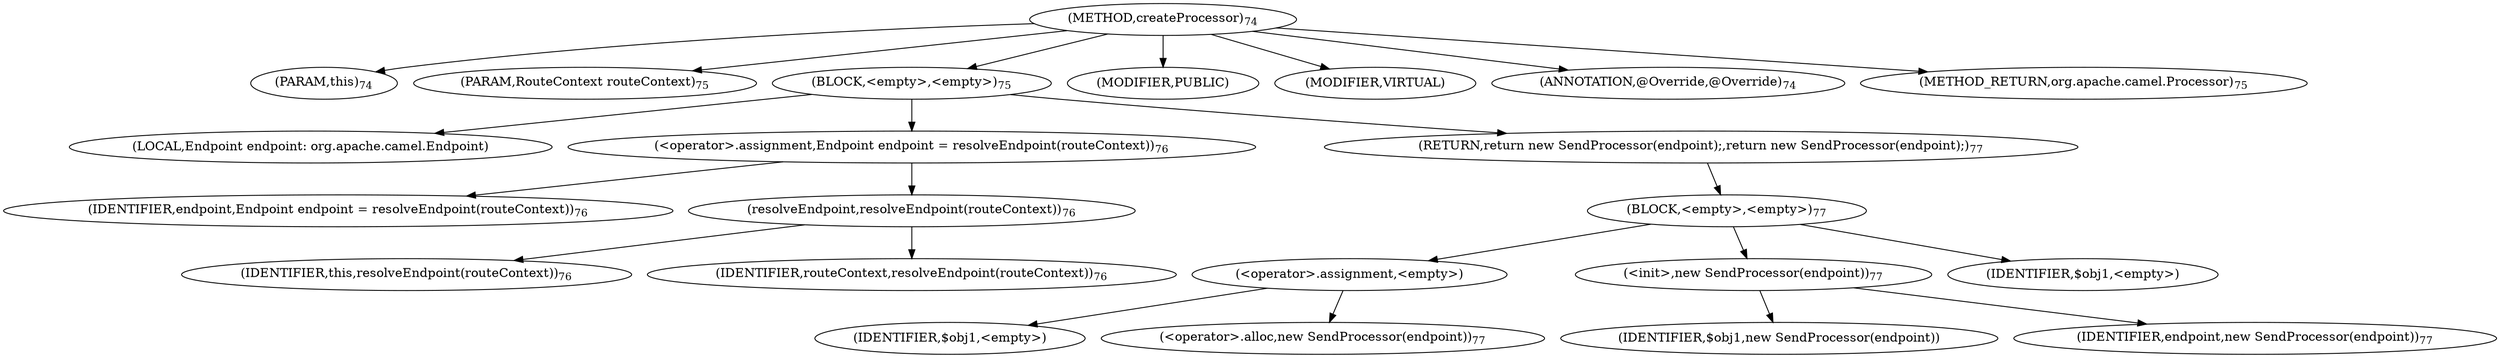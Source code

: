digraph "createProcessor" {  
"127" [label = <(METHOD,createProcessor)<SUB>74</SUB>> ]
"14" [label = <(PARAM,this)<SUB>74</SUB>> ]
"128" [label = <(PARAM,RouteContext routeContext)<SUB>75</SUB>> ]
"129" [label = <(BLOCK,&lt;empty&gt;,&lt;empty&gt;)<SUB>75</SUB>> ]
"130" [label = <(LOCAL,Endpoint endpoint: org.apache.camel.Endpoint)> ]
"131" [label = <(&lt;operator&gt;.assignment,Endpoint endpoint = resolveEndpoint(routeContext))<SUB>76</SUB>> ]
"132" [label = <(IDENTIFIER,endpoint,Endpoint endpoint = resolveEndpoint(routeContext))<SUB>76</SUB>> ]
"133" [label = <(resolveEndpoint,resolveEndpoint(routeContext))<SUB>76</SUB>> ]
"13" [label = <(IDENTIFIER,this,resolveEndpoint(routeContext))<SUB>76</SUB>> ]
"134" [label = <(IDENTIFIER,routeContext,resolveEndpoint(routeContext))<SUB>76</SUB>> ]
"135" [label = <(RETURN,return new SendProcessor(endpoint);,return new SendProcessor(endpoint);)<SUB>77</SUB>> ]
"136" [label = <(BLOCK,&lt;empty&gt;,&lt;empty&gt;)<SUB>77</SUB>> ]
"137" [label = <(&lt;operator&gt;.assignment,&lt;empty&gt;)> ]
"138" [label = <(IDENTIFIER,$obj1,&lt;empty&gt;)> ]
"139" [label = <(&lt;operator&gt;.alloc,new SendProcessor(endpoint))<SUB>77</SUB>> ]
"140" [label = <(&lt;init&gt;,new SendProcessor(endpoint))<SUB>77</SUB>> ]
"141" [label = <(IDENTIFIER,$obj1,new SendProcessor(endpoint))> ]
"142" [label = <(IDENTIFIER,endpoint,new SendProcessor(endpoint))<SUB>77</SUB>> ]
"143" [label = <(IDENTIFIER,$obj1,&lt;empty&gt;)> ]
"144" [label = <(MODIFIER,PUBLIC)> ]
"145" [label = <(MODIFIER,VIRTUAL)> ]
"146" [label = <(ANNOTATION,@Override,@Override)<SUB>74</SUB>> ]
"147" [label = <(METHOD_RETURN,org.apache.camel.Processor)<SUB>75</SUB>> ]
  "127" -> "14" 
  "127" -> "128" 
  "127" -> "129" 
  "127" -> "144" 
  "127" -> "145" 
  "127" -> "146" 
  "127" -> "147" 
  "129" -> "130" 
  "129" -> "131" 
  "129" -> "135" 
  "131" -> "132" 
  "131" -> "133" 
  "133" -> "13" 
  "133" -> "134" 
  "135" -> "136" 
  "136" -> "137" 
  "136" -> "140" 
  "136" -> "143" 
  "137" -> "138" 
  "137" -> "139" 
  "140" -> "141" 
  "140" -> "142" 
}
